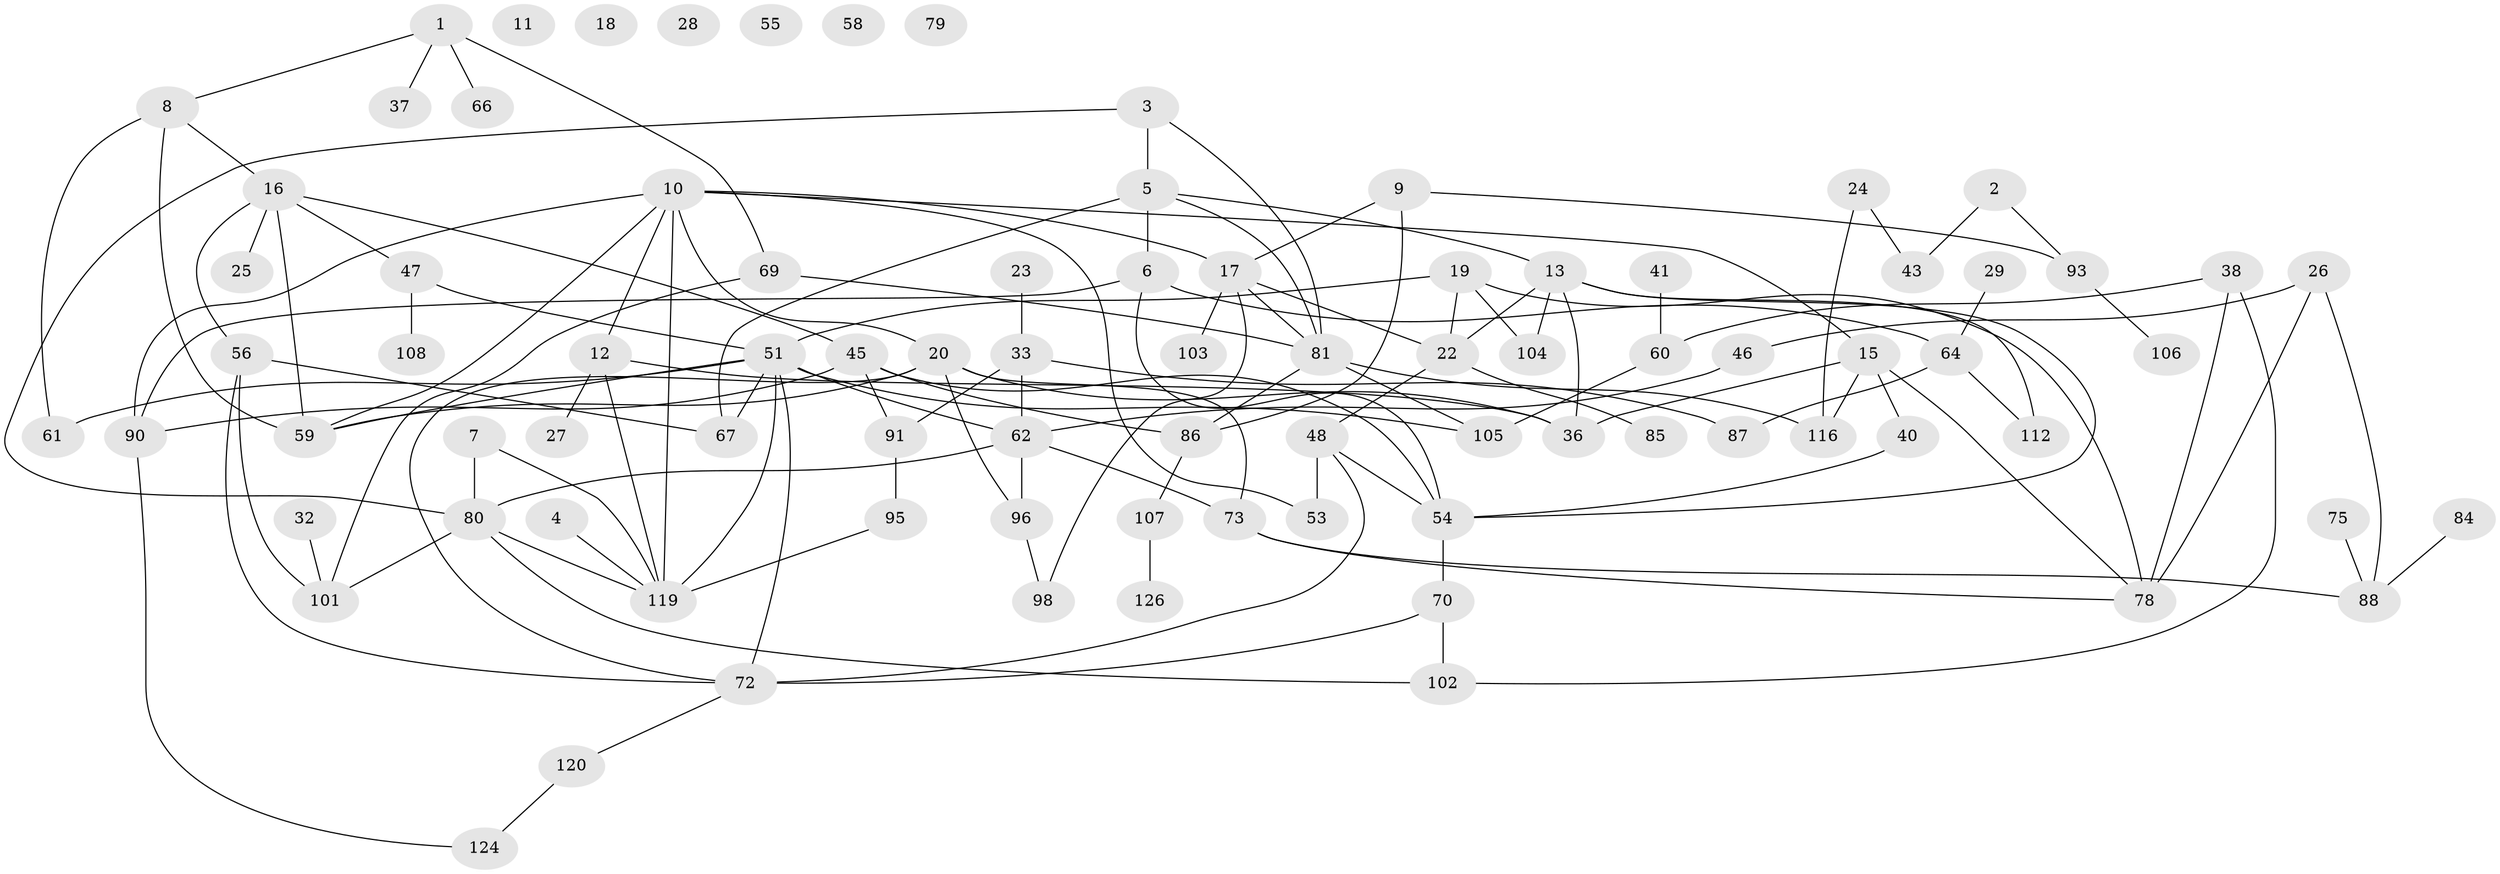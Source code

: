 // Generated by graph-tools (version 1.1) at 2025/23/03/03/25 07:23:27]
// undirected, 86 vertices, 131 edges
graph export_dot {
graph [start="1"]
  node [color=gray90,style=filled];
  1 [super="+35"];
  2;
  3 [super="+83"];
  4;
  5 [super="+44"];
  6 [super="+34"];
  7 [super="+14"];
  8 [super="+63"];
  9 [super="+50"];
  10 [super="+31"];
  11;
  12;
  13 [super="+30"];
  15 [super="+21"];
  16 [super="+42"];
  17 [super="+52"];
  18 [super="+115"];
  19 [super="+49"];
  20 [super="+118"];
  22 [super="+39"];
  23;
  24 [super="+77"];
  25;
  26;
  27;
  28;
  29;
  32;
  33 [super="+109"];
  36 [super="+114"];
  37;
  38 [super="+68"];
  40;
  41;
  43 [super="+57"];
  45 [super="+122"];
  46;
  47 [super="+125"];
  48 [super="+100"];
  51 [super="+97"];
  53;
  54;
  55;
  56;
  58;
  59 [super="+65"];
  60 [super="+94"];
  61 [super="+71"];
  62 [super="+74"];
  64 [super="+76"];
  66;
  67;
  69;
  70 [super="+113"];
  72 [super="+82"];
  73;
  75;
  78 [super="+92"];
  79;
  80 [super="+110"];
  81 [super="+89"];
  84;
  85;
  86;
  87;
  88 [super="+111"];
  90;
  91;
  93 [super="+99"];
  95;
  96;
  98;
  101 [super="+117"];
  102;
  103;
  104;
  105;
  106;
  107 [super="+121"];
  108;
  112;
  116;
  119 [super="+123"];
  120;
  124;
  126;
  1 -- 66;
  1 -- 69;
  1 -- 8;
  1 -- 37;
  2 -- 93;
  2 -- 43;
  3 -- 80;
  3 -- 81;
  3 -- 5;
  4 -- 119;
  5 -- 6 [weight=2];
  5 -- 13;
  5 -- 67;
  5 -- 81;
  6 -- 64;
  6 -- 90;
  6 -- 54;
  7 -- 119;
  7 -- 80;
  8 -- 16;
  8 -- 59;
  8 -- 61;
  9 -- 17;
  9 -- 86;
  9 -- 93;
  10 -- 15;
  10 -- 90;
  10 -- 17;
  10 -- 20;
  10 -- 53;
  10 -- 119;
  10 -- 59;
  10 -- 12;
  12 -- 27;
  12 -- 36;
  12 -- 119;
  13 -- 54;
  13 -- 104;
  13 -- 112;
  13 -- 36;
  13 -- 22;
  15 -- 40;
  15 -- 78;
  15 -- 116;
  15 -- 36;
  16 -- 59;
  16 -- 45;
  16 -- 56;
  16 -- 25;
  16 -- 47;
  17 -- 22;
  17 -- 98;
  17 -- 103;
  17 -- 81;
  19 -- 51;
  19 -- 104;
  19 -- 78;
  19 -- 22;
  20 -- 73;
  20 -- 96;
  20 -- 36;
  20 -- 59;
  20 -- 72;
  22 -- 85;
  22 -- 48;
  23 -- 33;
  24 -- 43;
  24 -- 116;
  26 -- 46;
  26 -- 78;
  26 -- 88;
  29 -- 64;
  32 -- 101;
  33 -- 62;
  33 -- 91;
  33 -- 87;
  38 -- 60;
  38 -- 78;
  38 -- 102;
  40 -- 54;
  41 -- 60;
  45 -- 90;
  45 -- 91;
  45 -- 86;
  45 -- 54;
  46 -- 62;
  47 -- 108;
  47 -- 51;
  48 -- 53;
  48 -- 54;
  48 -- 72;
  51 -- 67;
  51 -- 72;
  51 -- 105;
  51 -- 59;
  51 -- 119;
  51 -- 61;
  51 -- 62;
  54 -- 70;
  56 -- 67;
  56 -- 101;
  56 -- 72;
  60 -- 105;
  62 -- 73;
  62 -- 96;
  62 -- 80;
  64 -- 87;
  64 -- 112;
  69 -- 101;
  69 -- 81;
  70 -- 102;
  70 -- 72;
  72 -- 120;
  73 -- 78;
  73 -- 88;
  75 -- 88;
  80 -- 101;
  80 -- 102;
  80 -- 119;
  81 -- 116;
  81 -- 86;
  81 -- 105;
  84 -- 88;
  86 -- 107;
  90 -- 124;
  91 -- 95;
  93 -- 106;
  95 -- 119;
  96 -- 98;
  107 -- 126;
  120 -- 124;
}
